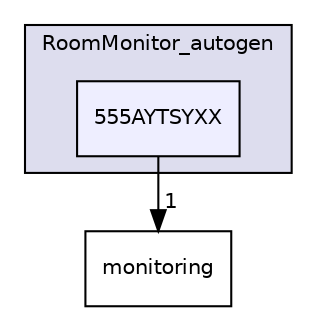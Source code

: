 digraph "cmake-build-debug/RoomMonitor_autogen/555AYTSYXX" {
  compound=true
  node [ fontsize="10", fontname="Helvetica"];
  edge [ labelfontsize="10", labelfontname="Helvetica"];
  subgraph clusterdir_3effc713f1c3c2e847b1a9c1e2d4ebed {
    graph [ bgcolor="#ddddee", pencolor="black", label="RoomMonitor_autogen" fontname="Helvetica", fontsize="10", URL="dir_3effc713f1c3c2e847b1a9c1e2d4ebed.html"]
  dir_dff020402de8d30c378a2a4d3b452865 [shape=box, label="555AYTSYXX", style="filled", fillcolor="#eeeeff", pencolor="black", URL="dir_dff020402de8d30c378a2a4d3b452865.html"];
  }
  dir_62029a7095150ca557d10310a8fae4d0 [shape=box label="monitoring" URL="dir_62029a7095150ca557d10310a8fae4d0.html"];
  dir_dff020402de8d30c378a2a4d3b452865->dir_62029a7095150ca557d10310a8fae4d0 [headlabel="1", labeldistance=1.5 headhref="dir_000019_000024.html"];
}

